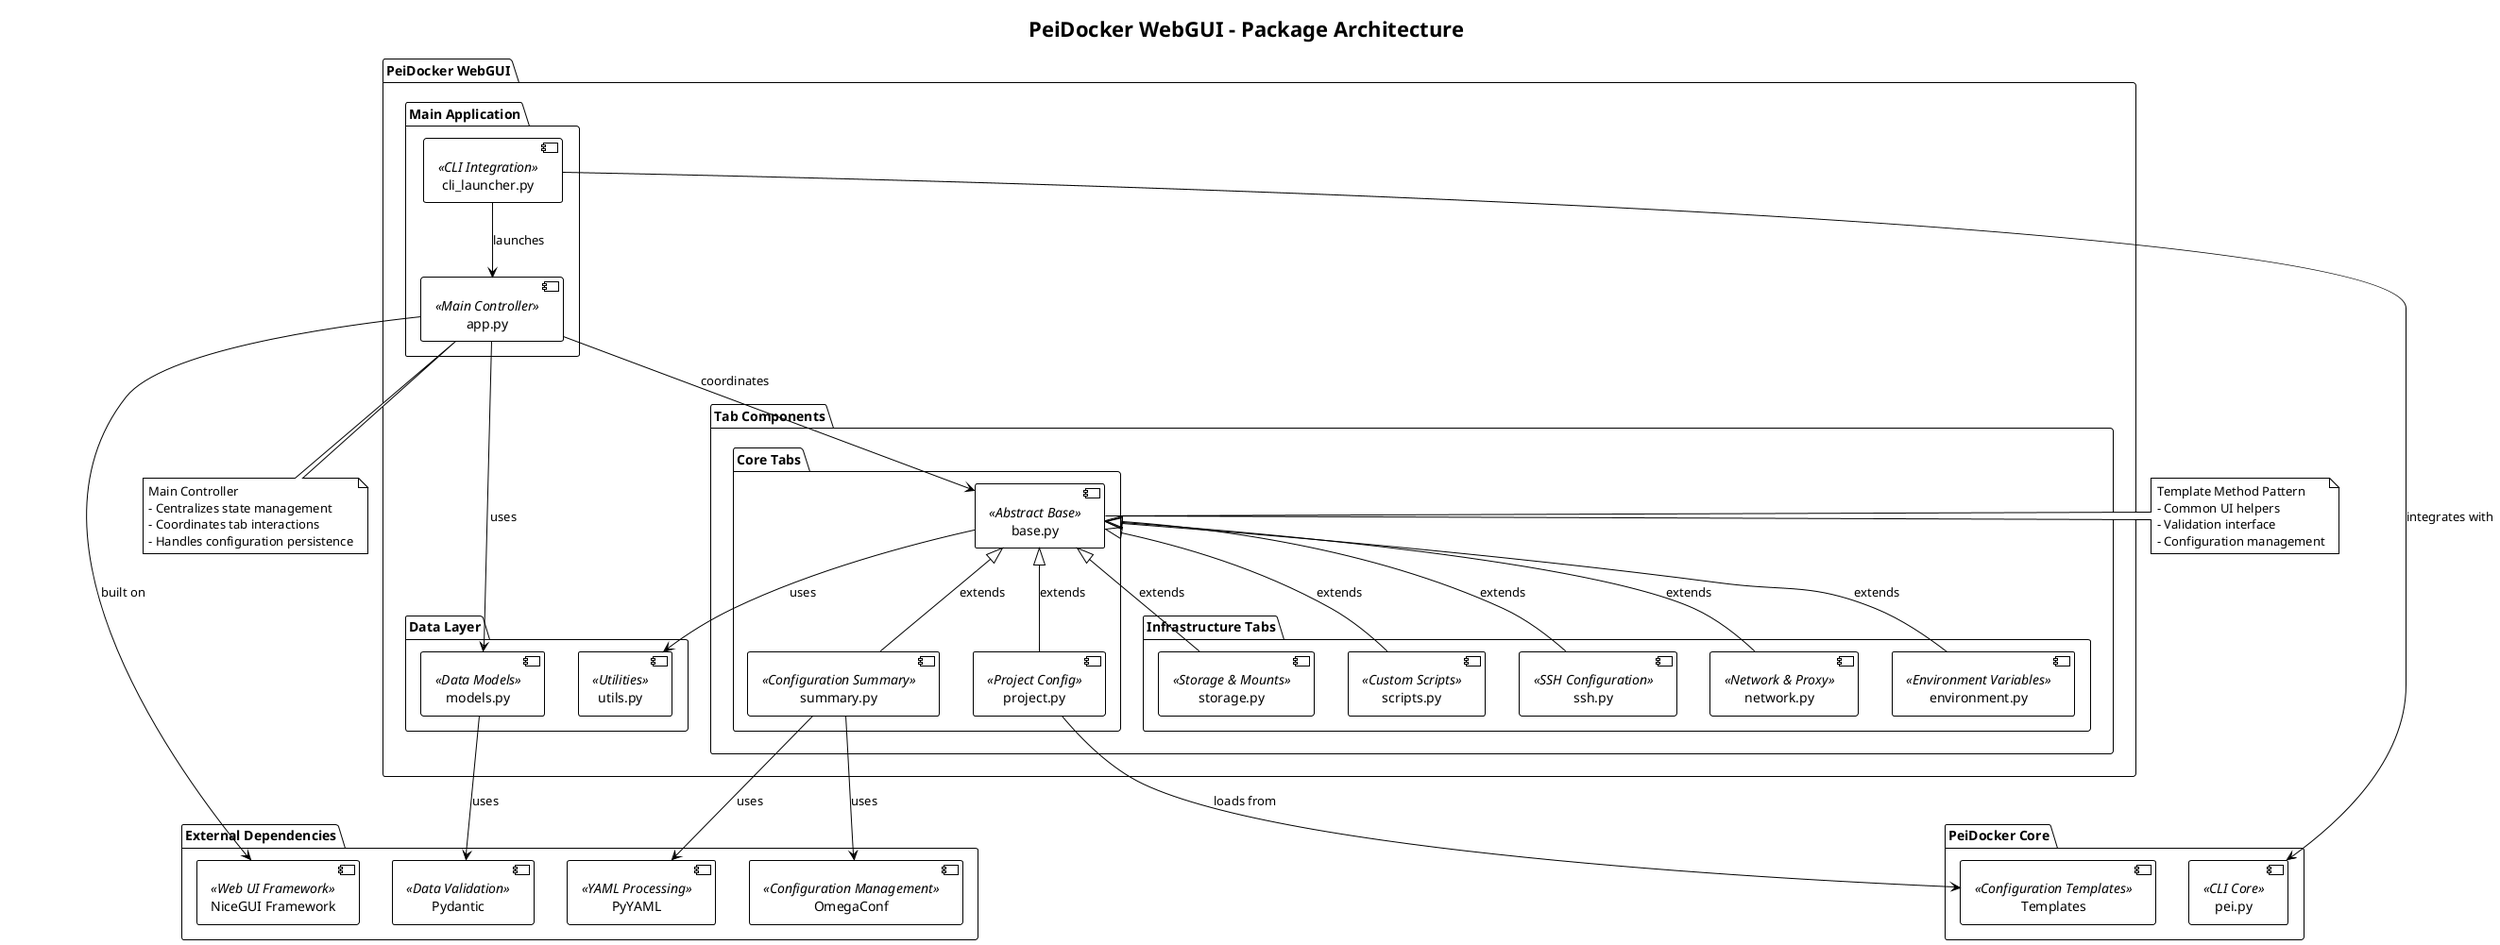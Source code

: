 @startuml PeiDocker-WebGUI-Package-Diagram
!theme plain
title PeiDocker WebGUI - Package Architecture

' Define packages
package "PeiDocker WebGUI" {
    
    package "Main Application" {
        [app.py] <<Main Controller>>
        [cli_launcher.py] <<CLI Integration>>
    }
    
    package "Data Layer" {
        [models.py] <<Data Models>>
        [utils.py] <<Utilities>>
    }
    
    package "Tab Components" {
        package "Core Tabs" {
            [base.py] <<Abstract Base>>
            [project.py] <<Project Config>>
            [summary.py] <<Configuration Summary>>
        }
        
        package "Infrastructure Tabs" {
            [ssh.py] <<SSH Configuration>>
            [network.py] <<Network & Proxy>>
            [environment.py] <<Environment Variables>>
            [storage.py] <<Storage & Mounts>>
            [scripts.py] <<Custom Scripts>>
        }
    }
}

package "External Dependencies" {
    [NiceGUI Framework] <<Web UI Framework>>
    [Pydantic] <<Data Validation>>
    [OmegaConf] <<Configuration Management>>
    [PyYAML] <<YAML Processing>>
}

package "PeiDocker Core" {
    [pei.py] <<CLI Core>>
    [Templates] <<Configuration Templates>>
}

' Define relationships
[app.py] --> [models.py] : uses
[app.py] --> [base.py] : coordinates
[app.py] --> [NiceGUI Framework] : built on

[base.py] <|-- [project.py] : extends
[base.py] <|-- [ssh.py] : extends  
[base.py] <|-- [network.py] : extends
[base.py] <|-- [environment.py] : extends
[base.py] <|-- [storage.py] : extends
[base.py] <|-- [scripts.py] : extends
[base.py] <|-- [summary.py] : extends

[models.py] --> [Pydantic] : uses
[summary.py] --> [OmegaConf] : uses
[summary.py] --> [PyYAML] : uses

[cli_launcher.py] --> [app.py] : launches
[cli_launcher.py] --> [pei.py] : integrates with

[base.py] --> [utils.py] : uses
[project.py] --> [Templates] : loads from

note right of [base.py]
  Template Method Pattern
  - Common UI helpers
  - Validation interface
  - Configuration management
end note

note bottom of [app.py]
  Main Controller
  - Centralizes state management
  - Coordinates tab interactions
  - Handles configuration persistence
end note

@enduml